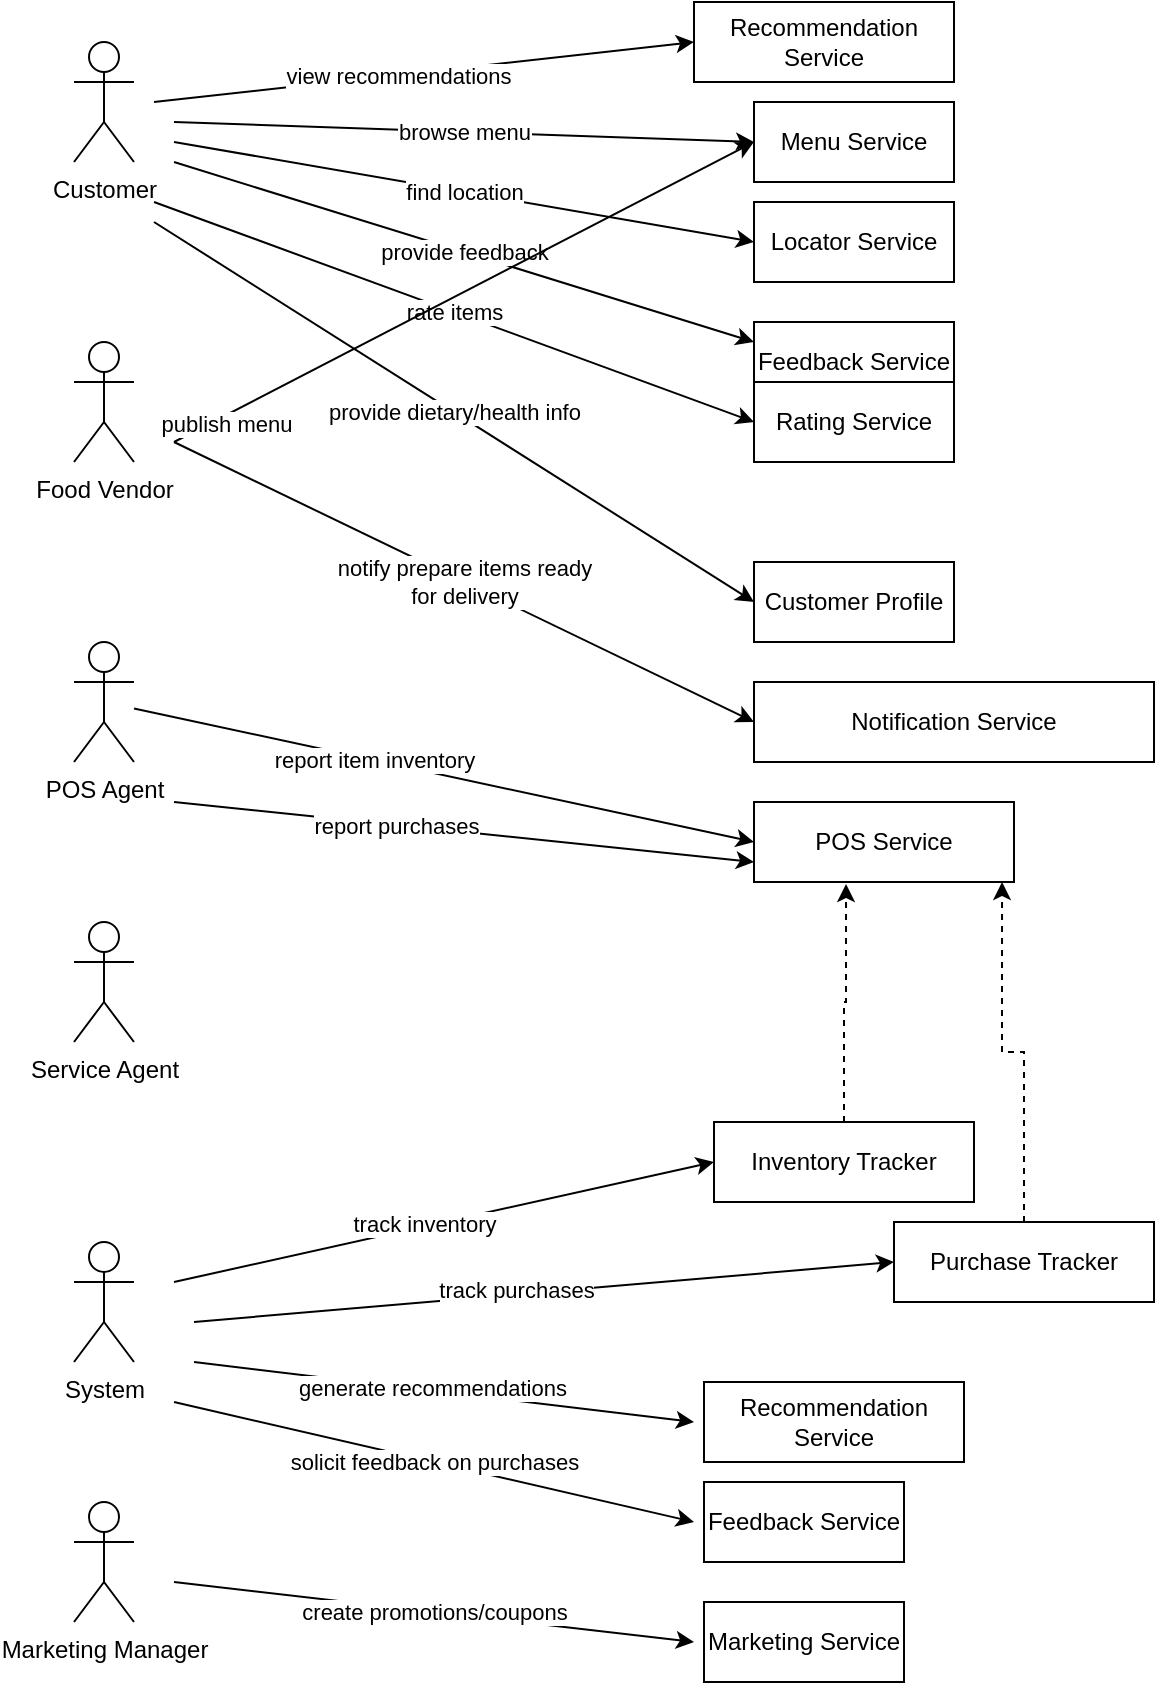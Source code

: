 <mxfile version="13.8.8" type="github">
  <diagram id="B69_xCuPPmJOlllpwnct" name="Page-1">
    <mxGraphModel dx="1298" dy="834" grid="1" gridSize="10" guides="1" tooltips="1" connect="1" arrows="1" fold="1" page="1" pageScale="1" pageWidth="850" pageHeight="1100" math="0" shadow="0">
      <root>
        <mxCell id="0" />
        <mxCell id="1" parent="0" />
        <mxCell id="AFESQtXUc2UWVLBhGiya-1" value="Customer" style="shape=umlActor;verticalLabelPosition=bottom;verticalAlign=top;html=1;outlineConnect=0;" parent="1" vertex="1">
          <mxGeometry x="110" y="20" width="30" height="60" as="geometry" />
        </mxCell>
        <mxCell id="AFESQtXUc2UWVLBhGiya-2" value="Food Vendor" style="shape=umlActor;verticalLabelPosition=bottom;verticalAlign=top;html=1;outlineConnect=0;" parent="1" vertex="1">
          <mxGeometry x="110" y="170" width="30" height="60" as="geometry" />
        </mxCell>
        <mxCell id="AFESQtXUc2UWVLBhGiya-3" value="POS Agent" style="shape=umlActor;verticalLabelPosition=bottom;verticalAlign=top;html=1;outlineConnect=0;" parent="1" vertex="1">
          <mxGeometry x="110" y="320" width="30" height="60" as="geometry" />
        </mxCell>
        <mxCell id="AFESQtXUc2UWVLBhGiya-4" value="Service Agent" style="shape=umlActor;verticalLabelPosition=bottom;verticalAlign=top;html=1;outlineConnect=0;" parent="1" vertex="1">
          <mxGeometry x="110" y="460" width="30" height="60" as="geometry" />
        </mxCell>
        <mxCell id="AFESQtXUc2UWVLBhGiya-5" value="System" style="shape=umlActor;verticalLabelPosition=bottom;verticalAlign=top;html=1;outlineConnect=0;" parent="1" vertex="1">
          <mxGeometry x="110" y="620" width="30" height="60" as="geometry" />
        </mxCell>
        <mxCell id="AFESQtXUc2UWVLBhGiya-7" value="Marketing Manager" style="shape=umlActor;verticalLabelPosition=bottom;verticalAlign=top;html=1;outlineConnect=0;" parent="1" vertex="1">
          <mxGeometry x="110" y="750" width="30" height="60" as="geometry" />
        </mxCell>
        <mxCell id="AFESQtXUc2UWVLBhGiya-10" value="Menu Service" style="rounded=0;whiteSpace=wrap;html=1;" parent="1" vertex="1">
          <mxGeometry x="450" y="50" width="100" height="40" as="geometry" />
        </mxCell>
        <mxCell id="AFESQtXUc2UWVLBhGiya-11" value="browse menu" style="endArrow=classic;html=1;entryX=0;entryY=0.5;entryDx=0;entryDy=0;" parent="1" target="AFESQtXUc2UWVLBhGiya-10" edge="1">
          <mxGeometry width="50" height="50" relative="1" as="geometry">
            <mxPoint x="160" y="60" as="sourcePoint" />
            <mxPoint x="260" y="110" as="targetPoint" />
          </mxGeometry>
        </mxCell>
        <mxCell id="AFESQtXUc2UWVLBhGiya-12" value="Locator Service" style="rounded=0;whiteSpace=wrap;html=1;" parent="1" vertex="1">
          <mxGeometry x="450" y="100" width="100" height="40" as="geometry" />
        </mxCell>
        <mxCell id="AFESQtXUc2UWVLBhGiya-13" value="find location" style="endArrow=classic;html=1;entryX=0;entryY=0.5;entryDx=0;entryDy=0;" parent="1" edge="1" target="AFESQtXUc2UWVLBhGiya-12">
          <mxGeometry width="50" height="50" relative="1" as="geometry">
            <mxPoint x="160" y="70" as="sourcePoint" />
            <mxPoint x="370" y="120" as="targetPoint" />
          </mxGeometry>
        </mxCell>
        <mxCell id="AFESQtXUc2UWVLBhGiya-14" value="Feedback Service" style="rounded=0;whiteSpace=wrap;html=1;" parent="1" vertex="1">
          <mxGeometry x="450" y="160" width="100" height="40" as="geometry" />
        </mxCell>
        <mxCell id="AFESQtXUc2UWVLBhGiya-15" value="provide feedback" style="endArrow=classic;html=1;entryX=0;entryY=0.25;entryDx=0;entryDy=0;" parent="1" edge="1" target="AFESQtXUc2UWVLBhGiya-14">
          <mxGeometry width="50" height="50" relative="1" as="geometry">
            <mxPoint x="160" y="80" as="sourcePoint" />
            <mxPoint x="370" y="180" as="targetPoint" />
          </mxGeometry>
        </mxCell>
        <mxCell id="AFESQtXUc2UWVLBhGiya-16" value="Rating Service" style="rounded=0;whiteSpace=wrap;html=1;" parent="1" vertex="1">
          <mxGeometry x="450" y="190" width="100" height="40" as="geometry" />
        </mxCell>
        <mxCell id="AFESQtXUc2UWVLBhGiya-17" value="rate items" style="endArrow=classic;html=1;entryX=0;entryY=0.5;entryDx=0;entryDy=0;" parent="1" edge="1" target="AFESQtXUc2UWVLBhGiya-16">
          <mxGeometry width="50" height="50" relative="1" as="geometry">
            <mxPoint x="150" y="100" as="sourcePoint" />
            <mxPoint x="370" y="210" as="targetPoint" />
          </mxGeometry>
        </mxCell>
        <mxCell id="Uqb2OwFKpr_LkZeMIo-q-1" value="Customer Profile" style="rounded=0;whiteSpace=wrap;html=1;" vertex="1" parent="1">
          <mxGeometry x="450" y="280" width="100" height="40" as="geometry" />
        </mxCell>
        <mxCell id="Uqb2OwFKpr_LkZeMIo-q-2" value="provide dietary/health info" style="endArrow=classic;html=1;entryX=0;entryY=0.5;entryDx=0;entryDy=0;" edge="1" parent="1" target="Uqb2OwFKpr_LkZeMIo-q-1">
          <mxGeometry width="50" height="50" relative="1" as="geometry">
            <mxPoint x="150" y="110" as="sourcePoint" />
            <mxPoint x="320" y="300" as="targetPoint" />
          </mxGeometry>
        </mxCell>
        <mxCell id="Uqb2OwFKpr_LkZeMIo-q-3" value="" style="endArrow=classic;html=1;entryX=0;entryY=0.5;entryDx=0;entryDy=0;" edge="1" parent="1" target="AFESQtXUc2UWVLBhGiya-10">
          <mxGeometry width="50" height="50" relative="1" as="geometry">
            <mxPoint x="160" y="220" as="sourcePoint" />
            <mxPoint x="240" y="320" as="targetPoint" />
          </mxGeometry>
        </mxCell>
        <mxCell id="Uqb2OwFKpr_LkZeMIo-q-4" value="publish menu" style="edgeLabel;html=1;align=center;verticalAlign=middle;resizable=0;points=[];" vertex="1" connectable="0" parent="Uqb2OwFKpr_LkZeMIo-q-3">
          <mxGeometry x="-0.836" y="-3" relative="1" as="geometry">
            <mxPoint as="offset" />
          </mxGeometry>
        </mxCell>
        <mxCell id="Uqb2OwFKpr_LkZeMIo-q-5" value="Notification Service" style="rounded=0;whiteSpace=wrap;html=1;" vertex="1" parent="1">
          <mxGeometry x="450" y="340" width="200" height="40" as="geometry" />
        </mxCell>
        <mxCell id="Uqb2OwFKpr_LkZeMIo-q-6" value="notify prepare items ready&lt;br&gt;for delivery" style="endArrow=classic;html=1;entryX=0;entryY=0.5;entryDx=0;entryDy=0;" edge="1" parent="1" target="Uqb2OwFKpr_LkZeMIo-q-5">
          <mxGeometry width="50" height="50" relative="1" as="geometry">
            <mxPoint x="160" y="220" as="sourcePoint" />
            <mxPoint x="310" y="290" as="targetPoint" />
          </mxGeometry>
        </mxCell>
        <mxCell id="Uqb2OwFKpr_LkZeMIo-q-7" value="POS Service" style="rounded=0;whiteSpace=wrap;html=1;" vertex="1" parent="1">
          <mxGeometry x="450" y="400" width="130" height="40" as="geometry" />
        </mxCell>
        <mxCell id="Uqb2OwFKpr_LkZeMIo-q-8" value="" style="endArrow=classic;html=1;entryX=0;entryY=0.5;entryDx=0;entryDy=0;" edge="1" parent="1" source="AFESQtXUc2UWVLBhGiya-3" target="Uqb2OwFKpr_LkZeMIo-q-7">
          <mxGeometry width="50" height="50" relative="1" as="geometry">
            <mxPoint x="250" y="440" as="sourcePoint" />
            <mxPoint x="300" y="390" as="targetPoint" />
          </mxGeometry>
        </mxCell>
        <mxCell id="Uqb2OwFKpr_LkZeMIo-q-9" value="report item inventory" style="edgeLabel;html=1;align=center;verticalAlign=middle;resizable=0;points=[];" vertex="1" connectable="0" parent="Uqb2OwFKpr_LkZeMIo-q-8">
          <mxGeometry x="-0.226" relative="1" as="geometry">
            <mxPoint as="offset" />
          </mxGeometry>
        </mxCell>
        <mxCell id="Uqb2OwFKpr_LkZeMIo-q-10" value="" style="endArrow=classic;html=1;entryX=0;entryY=0.75;entryDx=0;entryDy=0;" edge="1" parent="1" target="Uqb2OwFKpr_LkZeMIo-q-7">
          <mxGeometry width="50" height="50" relative="1" as="geometry">
            <mxPoint x="160" y="400" as="sourcePoint" />
            <mxPoint x="340" y="430" as="targetPoint" />
          </mxGeometry>
        </mxCell>
        <mxCell id="Uqb2OwFKpr_LkZeMIo-q-11" value="report purchases" style="edgeLabel;html=1;align=center;verticalAlign=middle;resizable=0;points=[];" vertex="1" connectable="0" parent="Uqb2OwFKpr_LkZeMIo-q-10">
          <mxGeometry x="-0.234" y="-1" relative="1" as="geometry">
            <mxPoint y="-1" as="offset" />
          </mxGeometry>
        </mxCell>
        <mxCell id="Uqb2OwFKpr_LkZeMIo-q-17" style="edgeStyle=orthogonalEdgeStyle;rounded=0;orthogonalLoop=1;jettySize=auto;html=1;entryX=0.354;entryY=1.025;entryDx=0;entryDy=0;entryPerimeter=0;dashed=1;" edge="1" parent="1" source="Uqb2OwFKpr_LkZeMIo-q-12" target="Uqb2OwFKpr_LkZeMIo-q-7">
          <mxGeometry relative="1" as="geometry" />
        </mxCell>
        <mxCell id="Uqb2OwFKpr_LkZeMIo-q-12" value="Inventory Tracker" style="rounded=0;whiteSpace=wrap;html=1;" vertex="1" parent="1">
          <mxGeometry x="430" y="560" width="130" height="40" as="geometry" />
        </mxCell>
        <mxCell id="Uqb2OwFKpr_LkZeMIo-q-13" value="Recommendation Service" style="rounded=0;whiteSpace=wrap;html=1;" vertex="1" parent="1">
          <mxGeometry x="425" y="690" width="130" height="40" as="geometry" />
        </mxCell>
        <mxCell id="Uqb2OwFKpr_LkZeMIo-q-14" value="" style="endArrow=classic;html=1;entryX=0;entryY=0.5;entryDx=0;entryDy=0;" edge="1" parent="1" target="Uqb2OwFKpr_LkZeMIo-q-12">
          <mxGeometry width="50" height="50" relative="1" as="geometry">
            <mxPoint x="160" y="640" as="sourcePoint" />
            <mxPoint x="290" y="570" as="targetPoint" />
          </mxGeometry>
        </mxCell>
        <mxCell id="Uqb2OwFKpr_LkZeMIo-q-15" value="track inventory" style="edgeLabel;html=1;align=center;verticalAlign=middle;resizable=0;points=[];" vertex="1" connectable="0" parent="Uqb2OwFKpr_LkZeMIo-q-14">
          <mxGeometry x="-0.072" y="1" relative="1" as="geometry">
            <mxPoint as="offset" />
          </mxGeometry>
        </mxCell>
        <mxCell id="Uqb2OwFKpr_LkZeMIo-q-19" style="edgeStyle=orthogonalEdgeStyle;rounded=0;orthogonalLoop=1;jettySize=auto;html=1;entryX=0.954;entryY=1;entryDx=0;entryDy=0;entryPerimeter=0;dashed=1;" edge="1" parent="1" source="Uqb2OwFKpr_LkZeMIo-q-18" target="Uqb2OwFKpr_LkZeMIo-q-7">
          <mxGeometry relative="1" as="geometry" />
        </mxCell>
        <mxCell id="Uqb2OwFKpr_LkZeMIo-q-18" value="Purchase Tracker" style="rounded=0;whiteSpace=wrap;html=1;" vertex="1" parent="1">
          <mxGeometry x="520" y="610" width="130" height="40" as="geometry" />
        </mxCell>
        <mxCell id="Uqb2OwFKpr_LkZeMIo-q-20" value="" style="endArrow=classic;html=1;entryX=0;entryY=0.5;entryDx=0;entryDy=0;" edge="1" parent="1" target="Uqb2OwFKpr_LkZeMIo-q-18">
          <mxGeometry width="50" height="50" relative="1" as="geometry">
            <mxPoint x="170" y="660" as="sourcePoint" />
            <mxPoint x="310" y="640" as="targetPoint" />
          </mxGeometry>
        </mxCell>
        <mxCell id="Uqb2OwFKpr_LkZeMIo-q-21" value="track purchases" style="edgeLabel;html=1;align=center;verticalAlign=middle;resizable=0;points=[];" vertex="1" connectable="0" parent="Uqb2OwFKpr_LkZeMIo-q-20">
          <mxGeometry x="-0.079" y="2" relative="1" as="geometry">
            <mxPoint as="offset" />
          </mxGeometry>
        </mxCell>
        <mxCell id="Uqb2OwFKpr_LkZeMIo-q-22" value="" style="endArrow=classic;html=1;" edge="1" parent="1">
          <mxGeometry width="50" height="50" relative="1" as="geometry">
            <mxPoint x="170" y="680" as="sourcePoint" />
            <mxPoint x="420" y="710" as="targetPoint" />
          </mxGeometry>
        </mxCell>
        <mxCell id="Uqb2OwFKpr_LkZeMIo-q-23" value="generate recommendations" style="edgeLabel;html=1;align=center;verticalAlign=middle;resizable=0;points=[];" vertex="1" connectable="0" parent="Uqb2OwFKpr_LkZeMIo-q-22">
          <mxGeometry x="-0.05" y="2" relative="1" as="geometry">
            <mxPoint as="offset" />
          </mxGeometry>
        </mxCell>
        <mxCell id="Uqb2OwFKpr_LkZeMIo-q-24" value="" style="endArrow=classic;html=1;" edge="1" parent="1">
          <mxGeometry width="50" height="50" relative="1" as="geometry">
            <mxPoint x="150" y="50" as="sourcePoint" />
            <mxPoint x="420" y="20" as="targetPoint" />
          </mxGeometry>
        </mxCell>
        <mxCell id="Uqb2OwFKpr_LkZeMIo-q-25" value="view recommendations" style="edgeLabel;html=1;align=center;verticalAlign=middle;resizable=0;points=[];" vertex="1" connectable="0" parent="Uqb2OwFKpr_LkZeMIo-q-24">
          <mxGeometry x="-0.096" relative="1" as="geometry">
            <mxPoint as="offset" />
          </mxGeometry>
        </mxCell>
        <mxCell id="Uqb2OwFKpr_LkZeMIo-q-26" value="Recommendation Service" style="rounded=0;whiteSpace=wrap;html=1;" vertex="1" parent="1">
          <mxGeometry x="420" width="130" height="40" as="geometry" />
        </mxCell>
        <mxCell id="Uqb2OwFKpr_LkZeMIo-q-27" value="Feedback Service" style="rounded=0;whiteSpace=wrap;html=1;" vertex="1" parent="1">
          <mxGeometry x="425" y="740" width="100" height="40" as="geometry" />
        </mxCell>
        <mxCell id="Uqb2OwFKpr_LkZeMIo-q-28" value="solicit feedback on purchases" style="endArrow=classic;html=1;" edge="1" parent="1">
          <mxGeometry width="50" height="50" relative="1" as="geometry">
            <mxPoint x="160" y="700" as="sourcePoint" />
            <mxPoint x="420" y="760" as="targetPoint" />
          </mxGeometry>
        </mxCell>
        <mxCell id="Uqb2OwFKpr_LkZeMIo-q-29" value="Marketing Service" style="rounded=0;whiteSpace=wrap;html=1;" vertex="1" parent="1">
          <mxGeometry x="425" y="800" width="100" height="40" as="geometry" />
        </mxCell>
        <mxCell id="Uqb2OwFKpr_LkZeMIo-q-30" value="create promotions/coupons" style="endArrow=classic;html=1;" edge="1" parent="1">
          <mxGeometry width="50" height="50" relative="1" as="geometry">
            <mxPoint x="160" y="790" as="sourcePoint" />
            <mxPoint x="420" y="820" as="targetPoint" />
          </mxGeometry>
        </mxCell>
      </root>
    </mxGraphModel>
  </diagram>
</mxfile>
